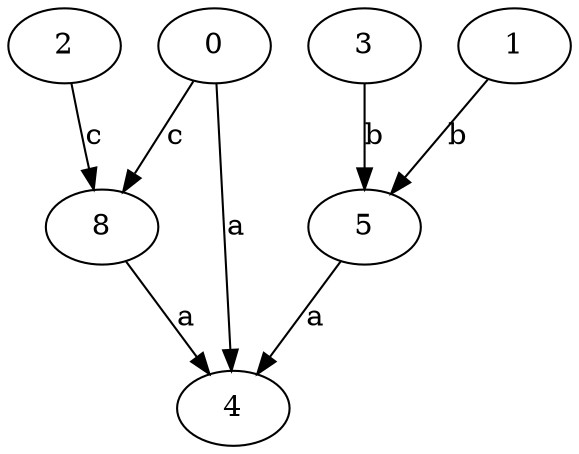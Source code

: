 strict digraph  {
2;
3;
0;
4;
5;
1;
8;
2 -> 8  [label=c];
3 -> 5  [label=b];
0 -> 4  [label=a];
0 -> 8  [label=c];
5 -> 4  [label=a];
1 -> 5  [label=b];
8 -> 4  [label=a];
}
